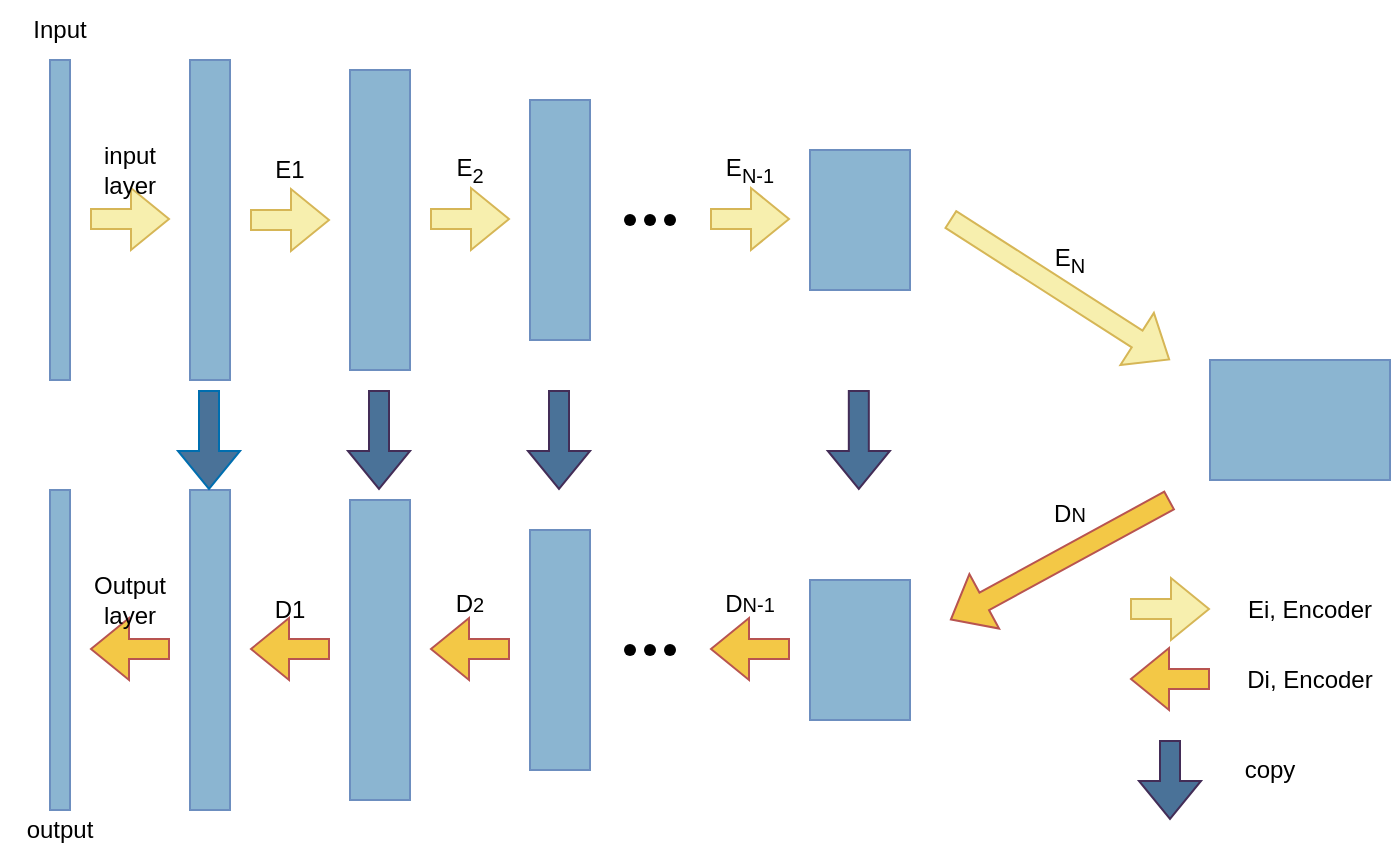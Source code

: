 <mxfile version="24.0.2" type="github">
  <diagram name="第 1 页" id="X7zsklJzZhZyyLIHyMu6">
    <mxGraphModel dx="811" dy="807" grid="1" gridSize="10" guides="1" tooltips="1" connect="1" arrows="1" fold="1" page="1" pageScale="1" pageWidth="1920" pageHeight="1200" math="0" shadow="0">
      <root>
        <mxCell id="0" />
        <mxCell id="1" parent="0" />
        <mxCell id="IN495iSGl3dmshIJW0Bv-1" value="" style="rounded=0;whiteSpace=wrap;html=1;fillColor=#8BB5D1;strokeColor=#6c8ebf;" parent="1" vertex="1">
          <mxGeometry x="240" y="40" width="20" height="160" as="geometry" />
        </mxCell>
        <mxCell id="IN495iSGl3dmshIJW0Bv-2" value="Input" style="text;html=1;align=center;verticalAlign=middle;whiteSpace=wrap;rounded=0;" parent="1" vertex="1">
          <mxGeometry x="145" y="10" width="60" height="30" as="geometry" />
        </mxCell>
        <mxCell id="IN495iSGl3dmshIJW0Bv-3" value="" style="rounded=0;whiteSpace=wrap;html=1;fillColor=#8BB5D1;strokeColor=#6c8ebf;" parent="1" vertex="1">
          <mxGeometry x="320" y="45" width="30" height="150" as="geometry" />
        </mxCell>
        <mxCell id="IN495iSGl3dmshIJW0Bv-4" value="" style="rounded=0;whiteSpace=wrap;html=1;fillColor=#8BB5D1;strokeColor=#6c8ebf;" parent="1" vertex="1">
          <mxGeometry x="410" y="60" width="30" height="120" as="geometry" />
        </mxCell>
        <mxCell id="IN495iSGl3dmshIJW0Bv-5" value="" style="shape=flexArrow;endArrow=classic;html=1;rounded=0;fillColor=#F7EFAE;strokeColor=#d6b656;" parent="1" edge="1">
          <mxGeometry width="50" height="50" relative="1" as="geometry">
            <mxPoint x="270" y="120" as="sourcePoint" />
            <mxPoint x="310" y="120" as="targetPoint" />
          </mxGeometry>
        </mxCell>
        <mxCell id="IN495iSGl3dmshIJW0Bv-6" value="" style="shape=flexArrow;endArrow=classic;html=1;rounded=0;fillColor=#F7EFAE;strokeColor=#d6b656;" parent="1" edge="1">
          <mxGeometry width="50" height="50" relative="1" as="geometry">
            <mxPoint x="360" y="119.5" as="sourcePoint" />
            <mxPoint x="400" y="119.5" as="targetPoint" />
          </mxGeometry>
        </mxCell>
        <mxCell id="IN495iSGl3dmshIJW0Bv-7" value="" style="shape=waypoint;sketch=0;fillStyle=solid;size=6;pointerEvents=1;points=[];fillColor=none;resizable=0;rotatable=0;perimeter=centerPerimeter;snapToPoint=1;" parent="1" vertex="1">
          <mxGeometry x="470" y="110" width="20" height="20" as="geometry" />
        </mxCell>
        <mxCell id="IN495iSGl3dmshIJW0Bv-8" value="" style="shape=waypoint;sketch=0;fillStyle=solid;size=6;pointerEvents=1;points=[];fillColor=none;resizable=0;rotatable=0;perimeter=centerPerimeter;snapToPoint=1;" parent="1" vertex="1">
          <mxGeometry x="460" y="110" width="20" height="20" as="geometry" />
        </mxCell>
        <mxCell id="IN495iSGl3dmshIJW0Bv-9" value="" style="shape=waypoint;sketch=0;fillStyle=solid;size=6;pointerEvents=1;points=[];fillColor=none;resizable=0;rotatable=0;perimeter=centerPerimeter;snapToPoint=1;" parent="1" vertex="1">
          <mxGeometry x="450" y="110" width="20" height="20" as="geometry" />
        </mxCell>
        <mxCell id="IN495iSGl3dmshIJW0Bv-10" value="" style="shape=flexArrow;endArrow=classic;html=1;rounded=0;fillColor=#F7EFAE;strokeColor=#d6b656;" parent="1" edge="1">
          <mxGeometry width="50" height="50" relative="1" as="geometry">
            <mxPoint x="500" y="119.5" as="sourcePoint" />
            <mxPoint x="540" y="119.5" as="targetPoint" />
          </mxGeometry>
        </mxCell>
        <mxCell id="IN495iSGl3dmshIJW0Bv-11" value="" style="rounded=0;whiteSpace=wrap;html=1;fillColor=#8BB5D1;strokeColor=#6c8ebf;" parent="1" vertex="1">
          <mxGeometry x="550" y="85" width="50" height="70" as="geometry" />
        </mxCell>
        <mxCell id="IN495iSGl3dmshIJW0Bv-12" value="" style="shape=flexArrow;endArrow=classic;html=1;rounded=0;fillColor=#F7EFAE;strokeColor=#d6b656;" parent="1" edge="1">
          <mxGeometry width="50" height="50" relative="1" as="geometry">
            <mxPoint x="620" y="119.5" as="sourcePoint" />
            <mxPoint x="730" y="190" as="targetPoint" />
          </mxGeometry>
        </mxCell>
        <mxCell id="IN495iSGl3dmshIJW0Bv-13" value="" style="rounded=0;whiteSpace=wrap;html=1;fillColor=#8BB5D1;strokeColor=#6c8ebf;" parent="1" vertex="1">
          <mxGeometry x="750" y="190" width="90" height="60" as="geometry" />
        </mxCell>
        <mxCell id="IN495iSGl3dmshIJW0Bv-14" value="" style="shape=flexArrow;endArrow=classic;html=1;rounded=0;fillColor=#F3C846;strokeColor=#b85450;" parent="1" edge="1">
          <mxGeometry width="50" height="50" relative="1" as="geometry">
            <mxPoint x="730" y="260" as="sourcePoint" />
            <mxPoint x="620" y="320" as="targetPoint" />
          </mxGeometry>
        </mxCell>
        <mxCell id="IN495iSGl3dmshIJW0Bv-15" value="" style="rounded=0;whiteSpace=wrap;html=1;fillColor=#8BB5D1;strokeColor=#6c8ebf;" parent="1" vertex="1">
          <mxGeometry x="550" y="300" width="50" height="70" as="geometry" />
        </mxCell>
        <mxCell id="IN495iSGl3dmshIJW0Bv-16" value="" style="rounded=0;whiteSpace=wrap;html=1;fillColor=#8BB5D1;strokeColor=#6c8ebf;" parent="1" vertex="1">
          <mxGeometry x="410" y="275" width="30" height="120" as="geometry" />
        </mxCell>
        <mxCell id="IN495iSGl3dmshIJW0Bv-17" value="" style="rounded=0;whiteSpace=wrap;html=1;fillColor=#8BB5D1;strokeColor=#6c8ebf;" parent="1" vertex="1">
          <mxGeometry x="320" y="260" width="30" height="150" as="geometry" />
        </mxCell>
        <mxCell id="IN495iSGl3dmshIJW0Bv-18" value="" style="rounded=0;whiteSpace=wrap;html=1;fillColor=#8BB5D1;strokeColor=#6c8ebf;" parent="1" vertex="1">
          <mxGeometry x="240" y="255" width="20" height="160" as="geometry" />
        </mxCell>
        <mxCell id="IN495iSGl3dmshIJW0Bv-19" value="output" style="text;html=1;align=center;verticalAlign=middle;whiteSpace=wrap;rounded=0;" parent="1" vertex="1">
          <mxGeometry x="145" y="410" width="60" height="30" as="geometry" />
        </mxCell>
        <mxCell id="IN495iSGl3dmshIJW0Bv-20" value="" style="shape=flexArrow;endArrow=classic;html=1;rounded=0;fillColor=#F3C846;strokeColor=#b85450;" parent="1" edge="1">
          <mxGeometry width="50" height="50" relative="1" as="geometry">
            <mxPoint x="400" y="334.5" as="sourcePoint" />
            <mxPoint x="360" y="334.5" as="targetPoint" />
          </mxGeometry>
        </mxCell>
        <mxCell id="IN495iSGl3dmshIJW0Bv-21" value="" style="shape=flexArrow;endArrow=classic;html=1;rounded=0;fillColor=#F3C846;strokeColor=#b85450;" parent="1" edge="1">
          <mxGeometry width="50" height="50" relative="1" as="geometry">
            <mxPoint x="310" y="334.5" as="sourcePoint" />
            <mxPoint x="270" y="334.5" as="targetPoint" />
          </mxGeometry>
        </mxCell>
        <mxCell id="IN495iSGl3dmshIJW0Bv-24" value="" style="shape=waypoint;sketch=0;fillStyle=solid;size=6;pointerEvents=1;points=[];fillColor=none;resizable=0;rotatable=0;perimeter=centerPerimeter;snapToPoint=1;" parent="1" vertex="1">
          <mxGeometry x="470" y="325" width="20" height="20" as="geometry" />
        </mxCell>
        <mxCell id="IN495iSGl3dmshIJW0Bv-25" value="" style="shape=waypoint;sketch=0;fillStyle=solid;size=6;pointerEvents=1;points=[];fillColor=none;resizable=0;rotatable=0;perimeter=centerPerimeter;snapToPoint=1;" parent="1" vertex="1">
          <mxGeometry x="460" y="325" width="20" height="20" as="geometry" />
        </mxCell>
        <mxCell id="IN495iSGl3dmshIJW0Bv-26" value="" style="shape=waypoint;sketch=0;fillStyle=solid;size=6;pointerEvents=1;points=[];fillColor=none;resizable=0;rotatable=0;perimeter=centerPerimeter;snapToPoint=1;" parent="1" vertex="1">
          <mxGeometry x="450" y="325" width="20" height="20" as="geometry" />
        </mxCell>
        <mxCell id="IN495iSGl3dmshIJW0Bv-27" value="" style="shape=flexArrow;endArrow=classic;html=1;rounded=0;fillColor=#F3C846;strokeColor=#b85450;" parent="1" edge="1">
          <mxGeometry width="50" height="50" relative="1" as="geometry">
            <mxPoint x="540" y="334.5" as="sourcePoint" />
            <mxPoint x="500" y="334.5" as="targetPoint" />
          </mxGeometry>
        </mxCell>
        <mxCell id="IN495iSGl3dmshIJW0Bv-28" value="" style="shape=flexArrow;endArrow=classic;html=1;rounded=0;fillColor=#F3C846;strokeColor=#b85450;" parent="1" edge="1">
          <mxGeometry width="50" height="50" relative="1" as="geometry">
            <mxPoint x="230" y="334.5" as="sourcePoint" />
            <mxPoint x="190" y="334.5" as="targetPoint" />
          </mxGeometry>
        </mxCell>
        <mxCell id="IN495iSGl3dmshIJW0Bv-29" value="" style="rounded=0;whiteSpace=wrap;html=1;fillColor=#8BB5D1;strokeColor=#6c8ebf;" parent="1" vertex="1">
          <mxGeometry x="170" y="255" width="10" height="160" as="geometry" />
        </mxCell>
        <mxCell id="IN495iSGl3dmshIJW0Bv-30" value="" style="shape=flexArrow;endArrow=classic;html=1;rounded=0;fillColor=#4A7298;strokeColor=#432D57;" parent="1" edge="1">
          <mxGeometry width="50" height="50" relative="1" as="geometry">
            <mxPoint x="574.41" y="205" as="sourcePoint" />
            <mxPoint x="574.41" y="255" as="targetPoint" />
          </mxGeometry>
        </mxCell>
        <mxCell id="IN495iSGl3dmshIJW0Bv-31" value="" style="shape=flexArrow;endArrow=classic;html=1;rounded=0;fillColor=#4A7298;strokeColor=#432D57;" parent="1" edge="1">
          <mxGeometry width="50" height="50" relative="1" as="geometry">
            <mxPoint x="334.5" y="205" as="sourcePoint" />
            <mxPoint x="334.5" y="255" as="targetPoint" />
          </mxGeometry>
        </mxCell>
        <mxCell id="IN495iSGl3dmshIJW0Bv-32" value="" style="shape=flexArrow;endArrow=classic;html=1;rounded=0;fillColor=#4A7298;strokeColor=#006EAF;" parent="1" edge="1">
          <mxGeometry width="50" height="50" relative="1" as="geometry">
            <mxPoint x="249.5" y="205" as="sourcePoint" />
            <mxPoint x="249.5" y="255" as="targetPoint" />
          </mxGeometry>
        </mxCell>
        <mxCell id="IN495iSGl3dmshIJW0Bv-33" value="" style="shape=flexArrow;endArrow=classic;html=1;rounded=0;fillColor=#4A7298;strokeColor=#432D57;" parent="1" edge="1">
          <mxGeometry width="50" height="50" relative="1" as="geometry">
            <mxPoint x="424.5" y="205" as="sourcePoint" />
            <mxPoint x="424.5" y="255" as="targetPoint" />
          </mxGeometry>
        </mxCell>
        <mxCell id="IN495iSGl3dmshIJW0Bv-34" value="E1" style="text;html=1;align=center;verticalAlign=middle;whiteSpace=wrap;rounded=0;" parent="1" vertex="1">
          <mxGeometry x="260" y="80" width="60" height="30" as="geometry" />
        </mxCell>
        <mxCell id="IN495iSGl3dmshIJW0Bv-35" value="E&lt;sub&gt;N&lt;/sub&gt;" style="text;html=1;align=center;verticalAlign=middle;whiteSpace=wrap;rounded=0;" parent="1" vertex="1">
          <mxGeometry x="650" y="125" width="60" height="30" as="geometry" />
        </mxCell>
        <mxCell id="IN495iSGl3dmshIJW0Bv-36" value="E&lt;sub&gt;N-1&lt;/sub&gt;" style="text;html=1;align=center;verticalAlign=middle;whiteSpace=wrap;rounded=0;" parent="1" vertex="1">
          <mxGeometry x="490" y="80" width="60" height="30" as="geometry" />
        </mxCell>
        <mxCell id="IN495iSGl3dmshIJW0Bv-37" value="E&lt;sub&gt;2&lt;/sub&gt;" style="text;html=1;align=center;verticalAlign=middle;whiteSpace=wrap;rounded=0;" parent="1" vertex="1">
          <mxGeometry x="350" y="80" width="60" height="30" as="geometry" />
        </mxCell>
        <mxCell id="IN495iSGl3dmshIJW0Bv-38" value="&lt;sub&gt;&lt;span style=&quot;font-size: 12px;&quot;&gt;D&lt;/span&gt;N&lt;/sub&gt;" style="text;html=1;align=center;verticalAlign=middle;whiteSpace=wrap;rounded=0;" parent="1" vertex="1">
          <mxGeometry x="650" y="250" width="60" height="30" as="geometry" />
        </mxCell>
        <mxCell id="IN495iSGl3dmshIJW0Bv-39" value="&lt;sub&gt;&lt;span style=&quot;font-size: 12px;&quot;&gt;D&lt;/span&gt;N-1&lt;/sub&gt;" style="text;html=1;align=center;verticalAlign=middle;whiteSpace=wrap;rounded=0;" parent="1" vertex="1">
          <mxGeometry x="490" y="295" width="60" height="30" as="geometry" />
        </mxCell>
        <mxCell id="IN495iSGl3dmshIJW0Bv-40" value="&lt;sub&gt;&lt;span style=&quot;font-size: 12px;&quot;&gt;D&lt;/span&gt;2&lt;/sub&gt;" style="text;html=1;align=center;verticalAlign=middle;whiteSpace=wrap;rounded=0;" parent="1" vertex="1">
          <mxGeometry x="350" y="295" width="60" height="30" as="geometry" />
        </mxCell>
        <mxCell id="IN495iSGl3dmshIJW0Bv-41" value="D1" style="text;html=1;align=center;verticalAlign=middle;whiteSpace=wrap;rounded=0;" parent="1" vertex="1">
          <mxGeometry x="260" y="300" width="60" height="30" as="geometry" />
        </mxCell>
        <mxCell id="IN495iSGl3dmshIJW0Bv-42" value="Output layer" style="text;html=1;align=center;verticalAlign=middle;whiteSpace=wrap;rounded=0;" parent="1" vertex="1">
          <mxGeometry x="190" y="295" width="40" height="30" as="geometry" />
        </mxCell>
        <mxCell id="IN495iSGl3dmshIJW0Bv-43" value="" style="shape=flexArrow;endArrow=classic;html=1;rounded=0;fillColor=#F7EFAE;strokeColor=#d6b656;" parent="1" edge="1">
          <mxGeometry width="50" height="50" relative="1" as="geometry">
            <mxPoint x="710" y="314.5" as="sourcePoint" />
            <mxPoint x="750" y="314.5" as="targetPoint" />
          </mxGeometry>
        </mxCell>
        <mxCell id="IN495iSGl3dmshIJW0Bv-44" value="Ei, Encoder" style="text;html=1;align=center;verticalAlign=middle;whiteSpace=wrap;rounded=0;" parent="1" vertex="1">
          <mxGeometry x="760" y="300" width="80" height="30" as="geometry" />
        </mxCell>
        <mxCell id="IN495iSGl3dmshIJW0Bv-46" value="Di, Encoder" style="text;html=1;align=center;verticalAlign=middle;whiteSpace=wrap;rounded=0;" parent="1" vertex="1">
          <mxGeometry x="760" y="335" width="80" height="30" as="geometry" />
        </mxCell>
        <mxCell id="IN495iSGl3dmshIJW0Bv-47" value="" style="shape=flexArrow;endArrow=classic;html=1;rounded=0;fillColor=#F3C846;strokeColor=#b85450;" parent="1" edge="1">
          <mxGeometry width="50" height="50" relative="1" as="geometry">
            <mxPoint x="750" y="349.5" as="sourcePoint" />
            <mxPoint x="710" y="349.5" as="targetPoint" />
          </mxGeometry>
        </mxCell>
        <mxCell id="IN495iSGl3dmshIJW0Bv-48" value="" style="shape=flexArrow;endArrow=classic;html=1;rounded=0;fillColor=#4A7298;strokeColor=#432D57;" parent="1" edge="1">
          <mxGeometry width="50" height="50" relative="1" as="geometry">
            <mxPoint x="730" y="380" as="sourcePoint" />
            <mxPoint x="730" y="420" as="targetPoint" />
          </mxGeometry>
        </mxCell>
        <mxCell id="IN495iSGl3dmshIJW0Bv-49" value="copy" style="text;html=1;align=center;verticalAlign=middle;whiteSpace=wrap;rounded=0;" parent="1" vertex="1">
          <mxGeometry x="740" y="380" width="80" height="30" as="geometry" />
        </mxCell>
        <mxCell id="IN495iSGl3dmshIJW0Bv-50" value="" style="rounded=0;whiteSpace=wrap;html=1;fillColor=#8BB5D1;strokeColor=#6c8ebf;" parent="1" vertex="1">
          <mxGeometry x="170" y="40" width="10" height="160" as="geometry" />
        </mxCell>
        <mxCell id="IN495iSGl3dmshIJW0Bv-52" value="" style="shape=flexArrow;endArrow=classic;html=1;rounded=0;fillColor=#F7EFAE;strokeColor=#d6b656;" parent="1" edge="1">
          <mxGeometry width="50" height="50" relative="1" as="geometry">
            <mxPoint x="190" y="119.5" as="sourcePoint" />
            <mxPoint x="230" y="119.5" as="targetPoint" />
          </mxGeometry>
        </mxCell>
        <mxCell id="IN495iSGl3dmshIJW0Bv-53" value="input&lt;div&gt;layer&lt;/div&gt;" style="text;html=1;align=center;verticalAlign=middle;whiteSpace=wrap;rounded=0;" parent="1" vertex="1">
          <mxGeometry x="180" y="80" width="60" height="30" as="geometry" />
        </mxCell>
      </root>
    </mxGraphModel>
  </diagram>
</mxfile>
